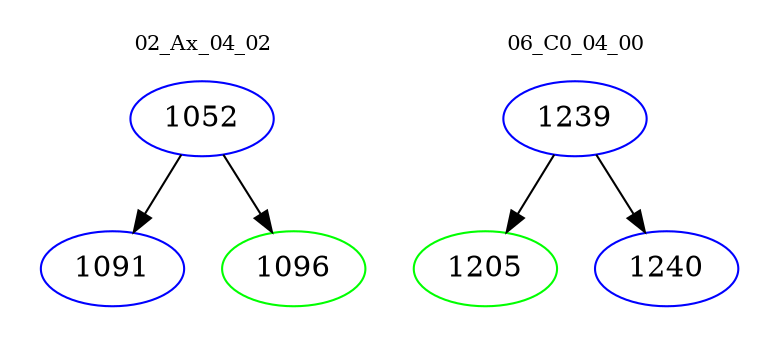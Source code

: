 digraph{
subgraph cluster_0 {
color = white
label = "02_Ax_04_02";
fontsize=10;
T0_1052 [label="1052", color="blue"]
T0_1052 -> T0_1091 [color="black"]
T0_1091 [label="1091", color="blue"]
T0_1052 -> T0_1096 [color="black"]
T0_1096 [label="1096", color="green"]
}
subgraph cluster_1 {
color = white
label = "06_C0_04_00";
fontsize=10;
T1_1239 [label="1239", color="blue"]
T1_1239 -> T1_1205 [color="black"]
T1_1205 [label="1205", color="green"]
T1_1239 -> T1_1240 [color="black"]
T1_1240 [label="1240", color="blue"]
}
}
